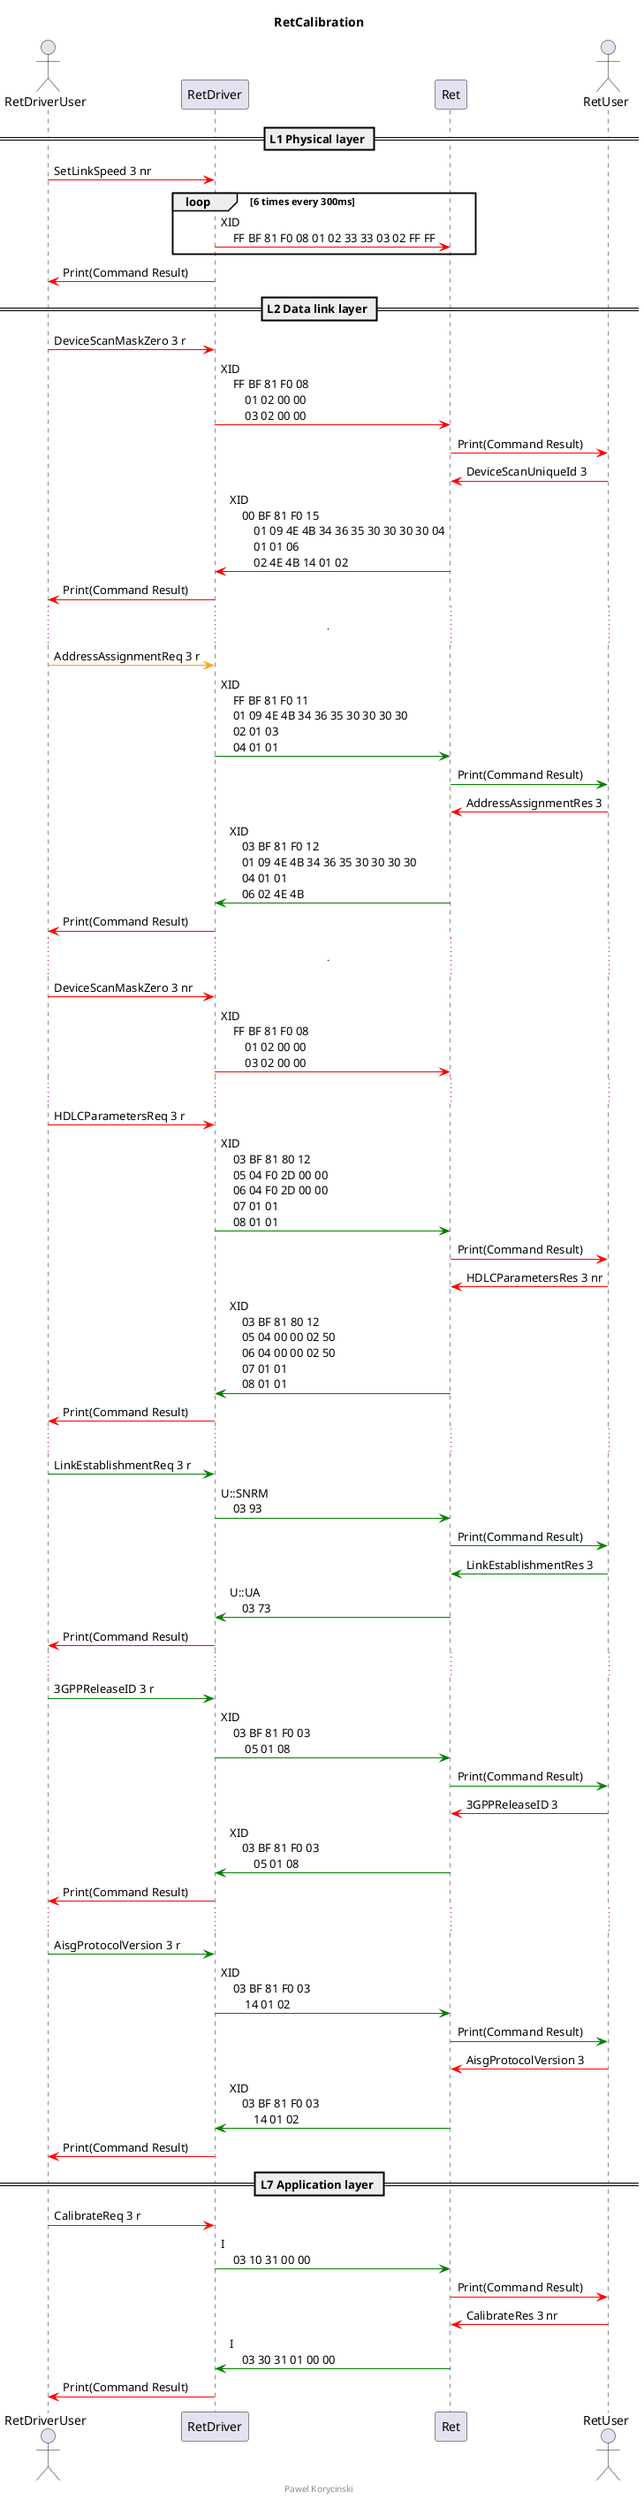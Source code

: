 @startuml

title RetCalibration

actor RetDriverUser
participant RetDriver
participant Ret
actor RetUser

== L1 Physical layer ==

RetDriverUser -[#red]> RetDriver : SetLinkSpeed 3 nr
loop 6 times every 300ms
    RetDriver -[#red]> Ret : XID\n\
    FF BF 81 F0 08 01 02 33 33 03 02 FF FF
end
RetDriver -[#red]> RetDriverUser : Print(Command Result)

== L2 Data link layer ==

RetDriverUser -[#red]> RetDriver : DeviceScanMaskZero 3 r
RetDriver -[#red]> Ret : XID\n\
    FF BF 81 F0 08 \n\
        01 02 00 00 \n\
        03 02 00 00
Ret -[#red]> RetUser : Print(Command Result)

RetUser -[#red]> Ret : DeviceScanUniqueId 3
Ret -[#red]> RetDriver : XID\n\
    00 BF 81 F0 15\n\
        01 09 4E 4B 34 36 35 30 30 30 30 04\n\
        01 01 06\n\
        02 4E 4B 14 01 02
RetDriver -[#red]> RetDriverUser : Print(Command Result)

.......

RetDriverUser -[#orange]> RetDriver : AddressAssignmentReq 3 r
RetDriver -[#green]> Ret : XID\n\
    FF BF 81 F0 11\n\
    01 09 4E 4B 34 36 35 30 30 30 30 \n\
    02 01 03\n\
    04 01 01
Ret -[#green]> RetUser : Print(Command Result)

RetUser -[#red]> Ret : AddressAssignmentRes 3
Ret -[#green]> RetDriver : XID\n\
    03 BF 81 F0 12\n\
    01 09 4E 4B 34 36 35 30 30 30 30 \n\
    04 01 01\n\
    06 02 4E 4B
RetDriver -[#red]> RetDriverUser : Print(Command Result)

.......

RetDriverUser -[#red]> RetDriver : DeviceScanMaskZero 3 nr
RetDriver -[#red]> Ret : XID\n\
    FF BF 81 F0 08 \n\
        01 02 00 00 \n\
        03 02 00 00

......

RetDriverUser -[#red]> RetDriver : HDLCParametersReq 3 r
RetDriver -[#green]> Ret : XID\n\
    03 BF 81 80 12 \n\
    05 04 F0 2D 00 00\n\
    06 04 F0 2D 00 00\n\
    07 01 01\n\
    08 01 01 
Ret -[#red]> RetUser : Print(Command Result)

RetUser -[#red]> Ret : HDLCParametersRes 3 nr
Ret -[#green]> RetDriver : XID\n\
    03 BF 81 80 12 \n\
    05 04 00 00 02 50\n\
    06 04 00 00 02 50\n\
    07 01 01\n\
    08 01 01
RetDriver -[#red]> RetDriverUser : Print(Command Result)

......

RetDriverUser -[#green]> RetDriver : LinkEstablishmentReq 3 r
RetDriver -[#green]> Ret : U::SNRM\n\
    03 93 
Ret -[#green]> RetUser : Print(Command Result)

RetUser -[#green]> Ret : LinkEstablishmentRes 3
Ret -[#green]> RetDriver : U::UA\n\
    03 73
RetDriver -[#red]> RetDriverUser : Print(Command Result)

......

RetDriverUser -[#green]> RetDriver : 3GPPReleaseID 3 r
RetDriver -[#green]> Ret : XID\n\
    03 BF 81 F0 03 \n\
        05 01 08
Ret -[#green]> RetUser : Print(Command Result)

RetUser -[#red]> Ret : 3GPPReleaseID 3
Ret -[#green]> RetDriver : XID\n\
    03 BF 81 F0 03 \n\
        05 01 08
RetDriver -[#red]> RetDriverUser : Print(Command Result)

......

RetDriverUser -[#green]> RetDriver : AisgProtocolVersion 3 r
RetDriver -[#green]> Ret : XID\n\
    03 BF 81 F0 03 \n\
        14 01 02
Ret -[#green]> RetUser : Print(Command Result)

RetUser -[#red]> Ret : AisgProtocolVersion 3
Ret -[#green]> RetDriver : XID\n\
    03 BF 81 F0 03 \n\
        14 01 02
RetDriver -[#red]> RetDriverUser : Print(Command Result)

== L7 Application layer ==

RetDriverUser -[#red]> RetDriver : CalibrateReq 3 r
RetDriver -[#green]> Ret : I\n\
    03 10 31 00 00 
Ret -[#red]> RetUser : Print(Command Result)

RetUser -[#red]> Ret : CalibrateRes 3 nr
Ret -[#green]> RetDriver : I\n\
    03 30 31 01 00 00 

RetDriver -[#red]> RetDriverUser : Print(Command Result)

footer Pawel Korycinski

@enduml
